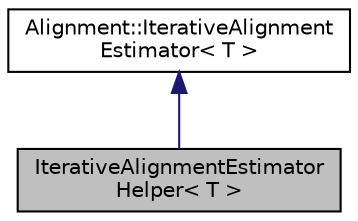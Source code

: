 digraph "IterativeAlignmentEstimatorHelper&lt; T &gt;"
{
  edge [fontname="Helvetica",fontsize="10",labelfontname="Helvetica",labelfontsize="10"];
  node [fontname="Helvetica",fontsize="10",shape=record];
  Node0 [label="IterativeAlignmentEstimator\lHelper\< T \>",height=0.2,width=0.4,color="black", fillcolor="grey75", style="filled", fontcolor="black"];
  Node1 -> Node0 [dir="back",color="midnightblue",fontsize="10",style="solid",fontname="Helvetica"];
  Node1 [label="Alignment::IterativeAlignment\lEstimator\< T \>",height=0.2,width=0.4,color="black", fillcolor="white", style="filled",URL="$classAlignment_1_1IterativeAlignmentEstimator.html"];
}
